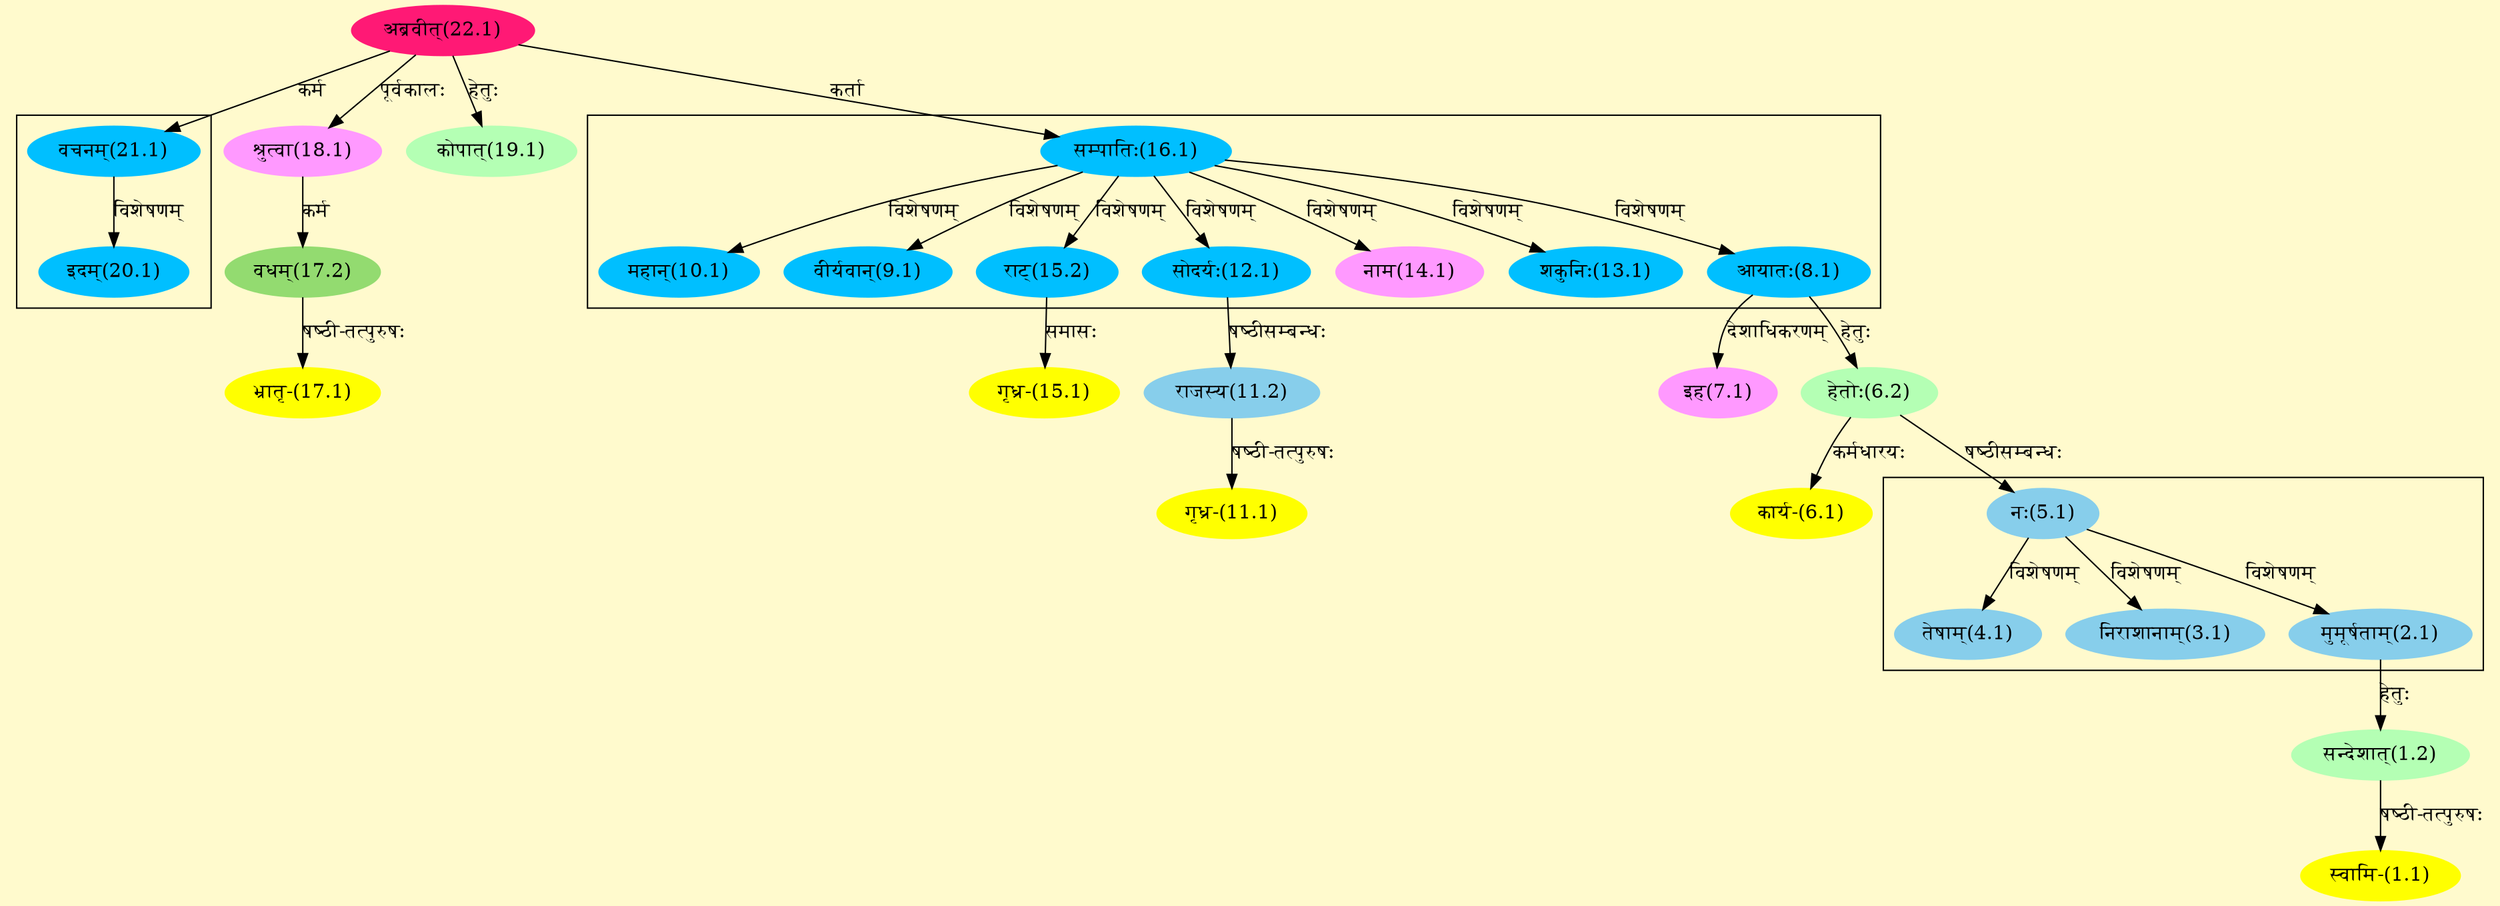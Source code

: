 digraph G{
rankdir=BT;
 compound=true;
 bgcolor="lemonchiffon1";

subgraph cluster_1{
Node2_1 [style=filled, color="#87CEEB" label = "मुमूर्षताम्(2.1)"]
Node5_1 [style=filled, color="#87CEEB" label = "नः(5.1)"]
Node3_1 [style=filled, color="#87CEEB" label = "निराशानाम्(3.1)"]
Node4_1 [style=filled, color="#87CEEB" label = "तेषाम्(4.1)"]

}

subgraph cluster_2{
Node8_1 [style=filled, color="#00BFFF" label = "आयातः(8.1)"]
Node16_1 [style=filled, color="#00BFFF" label = "सम्पातिः(16.1)"]
Node9_1 [style=filled, color="#00BFFF" label = "वीर्यवान्(9.1)"]
Node10_1 [style=filled, color="#00BFFF" label = "महान्(10.1)"]
Node12_1 [style=filled, color="#00BFFF" label = "सोदर्यः(12.1)"]
Node13_1 [style=filled, color="#00BFFF" label = "शकुनिः(13.1)"]
Node14_1 [style=filled, color="#FF99FF" label = "नाम(14.1)"]
Node15_2 [style=filled, color="#00BFFF" label = "राट्(15.2)"]

}

subgraph cluster_3{
Node20_1 [style=filled, color="#00BFFF" label = "इदम्(20.1)"]
Node21_1 [style=filled, color="#00BFFF" label = "वचनम्(21.1)"]

}
Node1_1 [style=filled, color="#FFFF00" label = "स्वामि-(1.1)"]
Node1_2 [style=filled, color="#B4FFB4" label = "सन्देशात्(1.2)"]
Node2_1 [style=filled, color="#87CEEB" label = "मुमूर्षताम्(2.1)"]
Node5_1 [style=filled, color="#87CEEB" label = "नः(5.1)"]
Node6_2 [style=filled, color="#B4FFB4" label = "हेतोः(6.2)"]
Node6_1 [style=filled, color="#FFFF00" label = "कार्य-(6.1)"]
Node8_1 [style=filled, color="#00BFFF" label = "आयातः(8.1)"]
Node7_1 [style=filled, color="#FF99FF" label = "इह(7.1)"]
Node11_1 [style=filled, color="#FFFF00" label = "गृध्र-(11.1)"]
Node11_2 [style=filled, color="#87CEEB" label = "राजस्य(11.2)"]
Node12_1 [style=filled, color="#00BFFF" label = "सोदर्यः(12.1)"]
Node15_1 [style=filled, color="#FFFF00" label = "गृध्र-(15.1)"]
Node15_2 [style=filled, color="#00BFFF" label = "राट्(15.2)"]
Node16_1 [style=filled, color="#00BFFF" label = "सम्पातिः(16.1)"]
Node22_1 [style=filled, color="#FF1975" label = "अब्रवीत्(22.1)"]
Node17_1 [style=filled, color="#FFFF00" label = "भ्रातृ-(17.1)"]
Node17_2 [style=filled, color="#93DB70" label = "वधम्(17.2)"]
Node18_1 [style=filled, color="#FF99FF" label = "श्रुत्वा(18.1)"]
Node19_1 [style=filled, color="#B4FFB4" label = "कोपात्(19.1)"]
Node21_1 [style=filled, color="#00BFFF" label = "वचनम्(21.1)"]
/* Start of Relations section */

Node1_1 -> Node1_2 [  label="षष्ठी-तत्पुरुषः"  dir="back" ]
Node1_2 -> Node2_1 [  label="हेतुः"  dir="back" ]
Node2_1 -> Node5_1 [  label="विशेषणम्"  dir="back" ]
Node3_1 -> Node5_1 [  label="विशेषणम्"  dir="back" ]
Node4_1 -> Node5_1 [  label="विशेषणम्"  dir="back" ]
Node5_1 -> Node6_2 [  label="षष्ठीसम्बन्धः"  dir="back" ]
Node6_1 -> Node6_2 [  label="कर्मधारयः"  dir="back" ]
Node6_2 -> Node8_1 [  label="हेतुः"  dir="back" ]
Node7_1 -> Node8_1 [  label="देशाधिकरणम्"  dir="back" ]
Node8_1 -> Node16_1 [  label="विशेषणम्"  dir="back" ]
Node9_1 -> Node16_1 [  label="विशेषणम्"  dir="back" ]
Node10_1 -> Node16_1 [  label="विशेषणम्"  dir="back" ]
Node11_1 -> Node11_2 [  label="षष्ठी-तत्पुरुषः"  dir="back" ]
Node11_2 -> Node12_1 [  label="षष्ठीसम्बन्धः"  dir="back" ]
Node12_1 -> Node16_1 [  label="विशेषणम्"  dir="back" ]
Node13_1 -> Node16_1 [  label="विशेषणम्"  dir="back" ]
Node14_1 -> Node16_1 [  label="विशेषणम्"  dir="back" ]
Node15_1 -> Node15_2 [  label="समासः"  dir="back" ]
Node15_2 -> Node16_1 [  label="विशेषणम्"  dir="back" ]
Node16_1 -> Node22_1 [  label="कर्ता"  dir="back" ]
Node17_1 -> Node17_2 [  label="षष्ठी-तत्पुरुषः"  dir="back" ]
Node17_2 -> Node18_1 [  label="कर्म"  dir="back" ]
Node18_1 -> Node22_1 [  label="पूर्वकालः"  dir="back" ]
Node19_1 -> Node22_1 [  label="हेतुः"  dir="back" ]
Node20_1 -> Node21_1 [  label="विशेषणम्"  dir="back" ]
Node21_1 -> Node22_1 [  label="कर्म"  dir="back" ]
}
